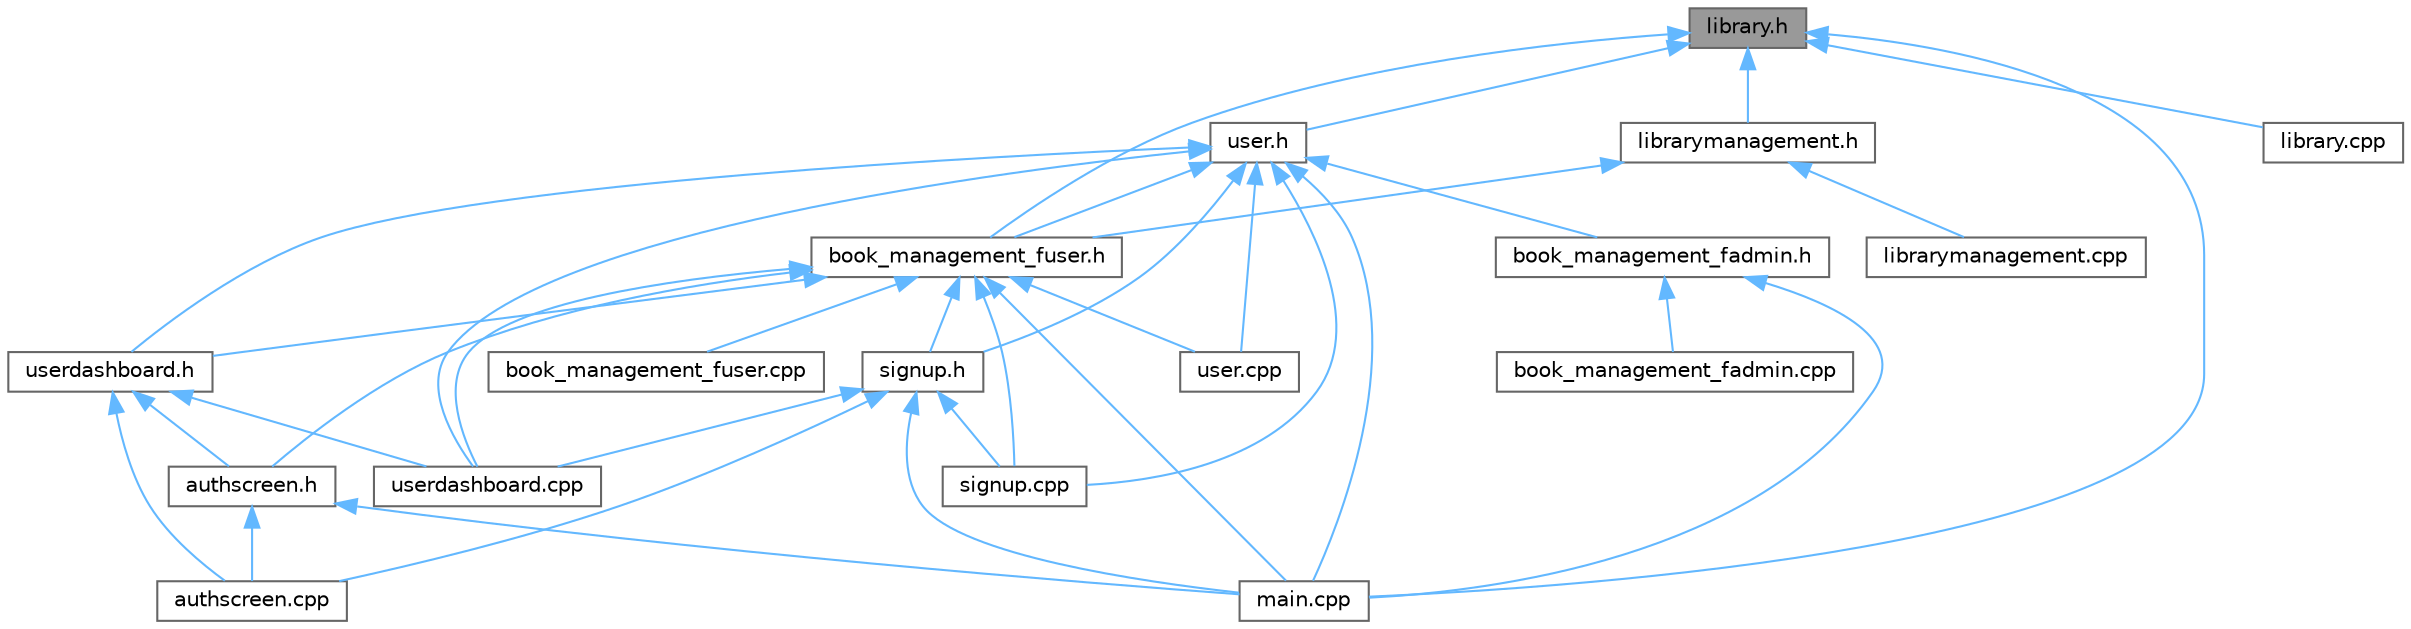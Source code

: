 digraph "library.h"
{
 // INTERACTIVE_SVG=YES
 // LATEX_PDF_SIZE
  bgcolor="transparent";
  edge [fontname=Helvetica,fontsize=10,labelfontname=Helvetica,labelfontsize=10];
  node [fontname=Helvetica,fontsize=10,shape=box,height=0.2,width=0.4];
  Node1 [id="Node000001",label="library.h",height=0.2,width=0.4,color="gray40", fillcolor="grey60", style="filled", fontcolor="black",tooltip=" "];
  Node1 -> Node2 [id="edge35_Node000001_Node000002",dir="back",color="steelblue1",style="solid",tooltip=" "];
  Node2 [id="Node000002",label="book_management_fuser.h",height=0.2,width=0.4,color="grey40", fillcolor="white", style="filled",URL="$book__management__fuser_8h.html",tooltip=" "];
  Node2 -> Node3 [id="edge36_Node000002_Node000003",dir="back",color="steelblue1",style="solid",tooltip=" "];
  Node3 [id="Node000003",label="authscreen.h",height=0.2,width=0.4,color="grey40", fillcolor="white", style="filled",URL="$authscreen_8h.html",tooltip=" "];
  Node3 -> Node4 [id="edge37_Node000003_Node000004",dir="back",color="steelblue1",style="solid",tooltip=" "];
  Node4 [id="Node000004",label="authscreen.cpp",height=0.2,width=0.4,color="grey40", fillcolor="white", style="filled",URL="$authscreen_8cpp.html",tooltip="Implementation of the AuthScreen class for user authentication."];
  Node3 -> Node5 [id="edge38_Node000003_Node000005",dir="back",color="steelblue1",style="solid",tooltip=" "];
  Node5 [id="Node000005",label="main.cpp",height=0.2,width=0.4,color="grey40", fillcolor="white", style="filled",URL="$main_8cpp.html",tooltip=" "];
  Node2 -> Node6 [id="edge39_Node000002_Node000006",dir="back",color="steelblue1",style="solid",tooltip=" "];
  Node6 [id="Node000006",label="book_management_fuser.cpp",height=0.2,width=0.4,color="grey40", fillcolor="white", style="filled",URL="$book__management__fuser_8cpp.html",tooltip=" "];
  Node2 -> Node5 [id="edge40_Node000002_Node000005",dir="back",color="steelblue1",style="solid",tooltip=" "];
  Node2 -> Node7 [id="edge41_Node000002_Node000007",dir="back",color="steelblue1",style="solid",tooltip=" "];
  Node7 [id="Node000007",label="signup.cpp",height=0.2,width=0.4,color="grey40", fillcolor="white", style="filled",URL="$signup_8cpp.html",tooltip=" "];
  Node2 -> Node8 [id="edge42_Node000002_Node000008",dir="back",color="steelblue1",style="solid",tooltip=" "];
  Node8 [id="Node000008",label="signup.h",height=0.2,width=0.4,color="grey40", fillcolor="white", style="filled",URL="$signup_8h.html",tooltip=" "];
  Node8 -> Node4 [id="edge43_Node000008_Node000004",dir="back",color="steelblue1",style="solid",tooltip=" "];
  Node8 -> Node5 [id="edge44_Node000008_Node000005",dir="back",color="steelblue1",style="solid",tooltip=" "];
  Node8 -> Node7 [id="edge45_Node000008_Node000007",dir="back",color="steelblue1",style="solid",tooltip=" "];
  Node8 -> Node9 [id="edge46_Node000008_Node000009",dir="back",color="steelblue1",style="solid",tooltip=" "];
  Node9 [id="Node000009",label="userdashboard.cpp",height=0.2,width=0.4,color="grey40", fillcolor="white", style="filled",URL="$userdashboard_8cpp.html",tooltip=" "];
  Node2 -> Node10 [id="edge47_Node000002_Node000010",dir="back",color="steelblue1",style="solid",tooltip=" "];
  Node10 [id="Node000010",label="user.cpp",height=0.2,width=0.4,color="grey40", fillcolor="white", style="filled",URL="$user_8cpp.html",tooltip=" "];
  Node2 -> Node9 [id="edge48_Node000002_Node000009",dir="back",color="steelblue1",style="solid",tooltip=" "];
  Node2 -> Node11 [id="edge49_Node000002_Node000011",dir="back",color="steelblue1",style="solid",tooltip=" "];
  Node11 [id="Node000011",label="userdashboard.h",height=0.2,width=0.4,color="grey40", fillcolor="white", style="filled",URL="$userdashboard_8h.html",tooltip=" "];
  Node11 -> Node4 [id="edge50_Node000011_Node000004",dir="back",color="steelblue1",style="solid",tooltip=" "];
  Node11 -> Node3 [id="edge51_Node000011_Node000003",dir="back",color="steelblue1",style="solid",tooltip=" "];
  Node11 -> Node9 [id="edge52_Node000011_Node000009",dir="back",color="steelblue1",style="solid",tooltip=" "];
  Node1 -> Node12 [id="edge53_Node000001_Node000012",dir="back",color="steelblue1",style="solid",tooltip=" "];
  Node12 [id="Node000012",label="library.cpp",height=0.2,width=0.4,color="grey40", fillcolor="white", style="filled",URL="$library_8cpp.html",tooltip=" "];
  Node1 -> Node13 [id="edge54_Node000001_Node000013",dir="back",color="steelblue1",style="solid",tooltip=" "];
  Node13 [id="Node000013",label="librarymanagement.h",height=0.2,width=0.4,color="grey40", fillcolor="white", style="filled",URL="$librarymanagement_8h.html",tooltip=" "];
  Node13 -> Node2 [id="edge55_Node000013_Node000002",dir="back",color="steelblue1",style="solid",tooltip=" "];
  Node13 -> Node14 [id="edge56_Node000013_Node000014",dir="back",color="steelblue1",style="solid",tooltip=" "];
  Node14 [id="Node000014",label="librarymanagement.cpp",height=0.2,width=0.4,color="grey40", fillcolor="white", style="filled",URL="$librarymanagement_8cpp.html",tooltip=" "];
  Node1 -> Node5 [id="edge57_Node000001_Node000005",dir="back",color="steelblue1",style="solid",tooltip=" "];
  Node1 -> Node15 [id="edge58_Node000001_Node000015",dir="back",color="steelblue1",style="solid",tooltip=" "];
  Node15 [id="Node000015",label="user.h",height=0.2,width=0.4,color="grey40", fillcolor="white", style="filled",URL="$user_8h.html",tooltip="Defines the User class, which represents a user in the library system."];
  Node15 -> Node16 [id="edge59_Node000015_Node000016",dir="back",color="steelblue1",style="solid",tooltip=" "];
  Node16 [id="Node000016",label="book_management_fadmin.h",height=0.2,width=0.4,color="grey40", fillcolor="white", style="filled",URL="$book__management__fadmin_8h.html",tooltip=" "];
  Node16 -> Node17 [id="edge60_Node000016_Node000017",dir="back",color="steelblue1",style="solid",tooltip=" "];
  Node17 [id="Node000017",label="book_management_fadmin.cpp",height=0.2,width=0.4,color="grey40", fillcolor="white", style="filled",URL="$book__management__fadmin_8cpp.html",tooltip=" "];
  Node16 -> Node5 [id="edge61_Node000016_Node000005",dir="back",color="steelblue1",style="solid",tooltip=" "];
  Node15 -> Node2 [id="edge62_Node000015_Node000002",dir="back",color="steelblue1",style="solid",tooltip=" "];
  Node15 -> Node5 [id="edge63_Node000015_Node000005",dir="back",color="steelblue1",style="solid",tooltip=" "];
  Node15 -> Node7 [id="edge64_Node000015_Node000007",dir="back",color="steelblue1",style="solid",tooltip=" "];
  Node15 -> Node8 [id="edge65_Node000015_Node000008",dir="back",color="steelblue1",style="solid",tooltip=" "];
  Node15 -> Node10 [id="edge66_Node000015_Node000010",dir="back",color="steelblue1",style="solid",tooltip=" "];
  Node15 -> Node9 [id="edge67_Node000015_Node000009",dir="back",color="steelblue1",style="solid",tooltip=" "];
  Node15 -> Node11 [id="edge68_Node000015_Node000011",dir="back",color="steelblue1",style="solid",tooltip=" "];
}
